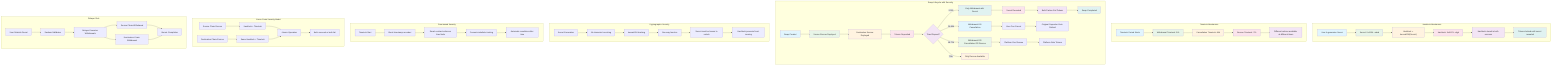 graph TD
    subgraph Hashlock["Hashlock Mechanism"]
        A["User A generates Secret"] --> B["Secret: 0x1234...abcd"]
        B --> C["Hashlock = keccak256(Secret)"]
        C --> D["Hashlock: 0x5678...efgh"]
        D --> E["Hashlock stored in both escrows"]
        E --> F["Tokens locked until secret revealed"]
    end
    
    subgraph Timelock["Timelock Mechanism"]
        G["Timelock Period Starts"] --> H["Withdrawal Timelock: 24h"]
        H --> I["Cancellation Timelock: 48h"]
        I --> J["Rescue Timelock: 72h"]
        J --> K["Different actions available at different times"]
    end
    
    subgraph Lifecycle["Swap Lifecycle with Security"]
        L["Swap Created"] --> M["Source Escrow Deployed"]
        M --> N["Destination Escrow Deployed"]
        N --> O["Tokens Deposited"]
        O --> P{"Time Elapsed?"}
        
        P -->|"0-24h"| Q["Only Withdrawal with Secret"]
        P -->|"24-48h"| R["Withdrawal OR Cancellation"]
        P -->|"48-72h"| S["Withdrawal OR Cancellation OR Rescue"]
        P -->|"72h+"| T["Only Rescue Available"]
        
        Q --> U["Secret Revealed"]
        U --> V["Both Parties Get Tokens"]
        V --> W["Swap Completed"]
        
        R --> X["User Can Cancel"]
        X --> Y["Original Depositor Gets Refund"]
        
        S --> Z["Platform Can Rescue"]
        Z --> AA["Platform Gets Tokens"]
    end
    
    subgraph Crypto["Cryptographic Security"]
        BB["Secret Generation"] --> CC["64-character hex string"]
        CC --> DD["keccak256 hashing"]
        DD --> EE["One-way function"]
        EE --> FF["Secret must be known to unlock"]
        FF --> GG["Hashlock prevents front-running"]
    end
    
    subgraph TimeBased["Time-based Security"]
        HH["Timelock Start"] --> II["Block timestamp recorded"]
        II --> JJ["Smart contract enforces time limits"]
        JJ --> KK["Prevents indefinite locking"]
        KK --> LL["Automatic resolution after time"]
    end
    
    subgraph CrossChain["Cross-Chain Security Model"]
        MM["Source Chain Escrow"] --> NN["Hashlock + Timelock"]
        OO["Destination Chain Escrow"] --> PP["Same Hashlock + Timelock"]
        NN --> QQ["Atomic Operation"]
        PP --> QQ
        QQ --> RR["Both succeed or both fail"]
    end
    
    subgraph Relayer["Relayer Role"]
        SS["User Submits Secret"] --> TT["Backend Validates"]
        TT --> UU["Relayer Executes Withdrawals"]
        UU --> VV["Source Chain Withdrawal"]
        UU --> WW["Destination Chain Withdrawal"]
        VV --> XX["Atomic Completion"]
        WW --> XX
    end
    
    style A fill:#e1f5fe
    style B fill:#e8f5e8
    style C fill:#fff3e0
    style D fill:#fce4ec
    style E fill:#f3e5f5
    style F fill:#e0f2f1
    
    style G fill:#e1f5fe
    style H fill:#e8f5e8
    style I fill:#fff3e0
    style J fill:#fce4ec
    style K fill:#f3e5f5
    
    style L fill:#e1f5fe
    style M fill:#e8f5e8
    style N fill:#fff3e0
    style O fill:#fce4ec
    style P fill:#f3e5f5
    style Q fill:#e0f2f1
    style R fill:#e1f5fe
    style S fill:#e8f5e8
    style T fill:#fff3e0
    style U fill:#fce4ec
    style V fill:#f3e5f5
    style W fill:#e0f2f1